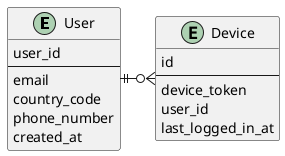 @startuml
entity User {
user_id
--
email
country_code
phone_number
created_at
}

entity Device {
id
--
device_token
user_id
last_logged_in_at
}

User ||-right-o{ Device
@enduml